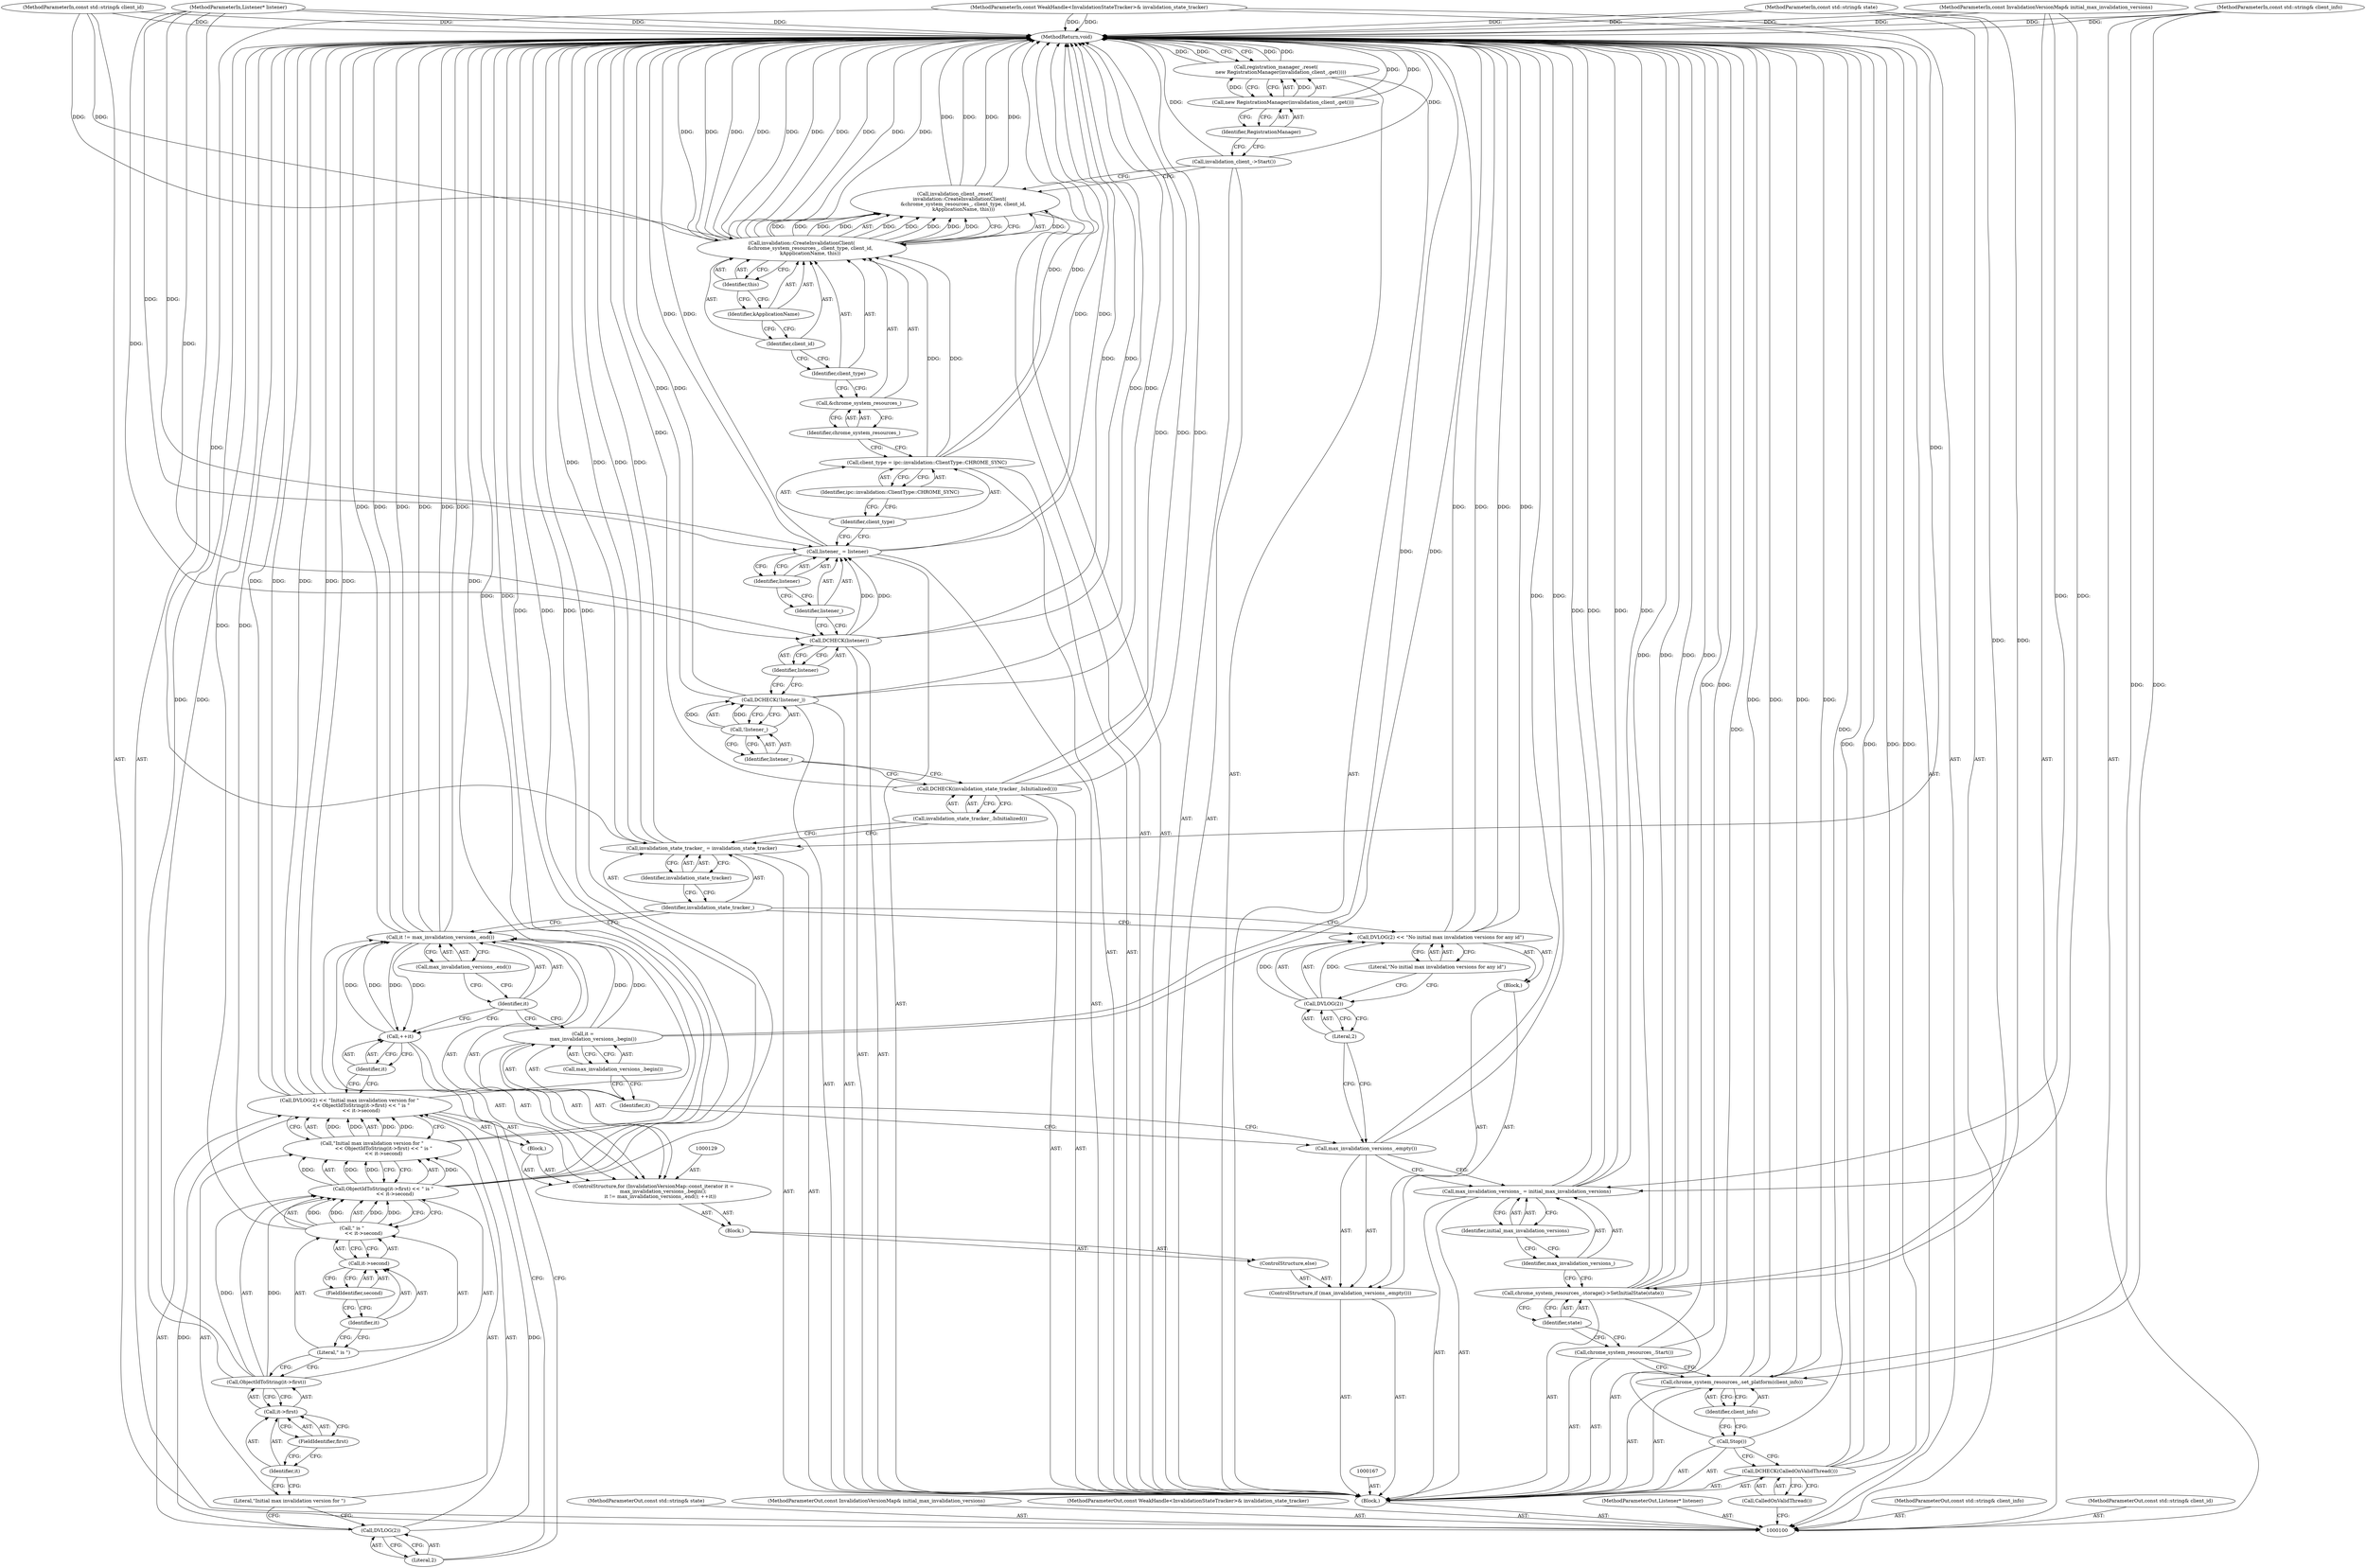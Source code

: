 digraph "1_Chrome_8a50f99c25fb70ff43aaa82b6f9569db383f0ca8_8" {
"1000183" [label="(MethodReturn,void)"];
"1000111" [label="(Call,chrome_system_resources_.set_platform(client_info))"];
"1000112" [label="(Identifier,client_info)"];
"1000113" [label="(Call,chrome_system_resources_.Start())"];
"1000114" [label="(Call,chrome_system_resources_.storage()->SetInitialState(state))"];
"1000115" [label="(Identifier,state)"];
"1000116" [label="(Call,max_invalidation_versions_ = initial_max_invalidation_versions)"];
"1000117" [label="(Identifier,max_invalidation_versions_)"];
"1000118" [label="(Identifier,initial_max_invalidation_versions)"];
"1000119" [label="(ControlStructure,if (max_invalidation_versions_.empty()))"];
"1000121" [label="(Block,)"];
"1000120" [label="(Call,max_invalidation_versions_.empty())"];
"1000124" [label="(Literal,2)"];
"1000125" [label="(Literal,\"No initial max invalidation versions for any id\")"];
"1000122" [label="(Call,DVLOG(2) << \"No initial max invalidation versions for any id\")"];
"1000123" [label="(Call,DVLOG(2))"];
"1000126" [label="(ControlStructure,else)"];
"1000127" [label="(Block,)"];
"1000128" [label="(ControlStructure,for (InvalidationVersionMap::const_iterator it =\n             max_invalidation_versions_.begin();\n         it != max_invalidation_versions_.end(); ++it))"];
"1000130" [label="(Call,it =\n             max_invalidation_versions_.begin())"];
"1000131" [label="(Identifier,it)"];
"1000102" [label="(MethodParameterIn,const std::string& client_info)"];
"1000291" [label="(MethodParameterOut,const std::string& client_info)"];
"1000101" [label="(MethodParameterIn,const std::string& client_id)"];
"1000290" [label="(MethodParameterOut,const std::string& client_id)"];
"1000132" [label="(Call,max_invalidation_versions_.begin())"];
"1000135" [label="(Call,max_invalidation_versions_.end())"];
"1000136" [label="(Call,++it)"];
"1000137" [label="(Identifier,it)"];
"1000138" [label="(Block,)"];
"1000133" [label="(Call,it != max_invalidation_versions_.end())"];
"1000134" [label="(Identifier,it)"];
"1000141" [label="(Literal,2)"];
"1000142" [label="(Call,\"Initial max invalidation version for \"\n               << ObjectIdToString(it->first) << \" is \"\n               << it->second)"];
"1000143" [label="(Literal,\"Initial max invalidation version for \")"];
"1000139" [label="(Call,DVLOG(2) << \"Initial max invalidation version for \"\n               << ObjectIdToString(it->first) << \" is \"\n               << it->second)"];
"1000140" [label="(Call,DVLOG(2))"];
"1000144" [label="(Call,ObjectIdToString(it->first) << \" is \"\n               << it->second)"];
"1000145" [label="(Call,ObjectIdToString(it->first))"];
"1000146" [label="(Call,it->first)"];
"1000147" [label="(Identifier,it)"];
"1000148" [label="(FieldIdentifier,first)"];
"1000149" [label="(Call,\" is \"\n               << it->second)"];
"1000150" [label="(Literal,\" is \")"];
"1000151" [label="(Call,it->second)"];
"1000152" [label="(Identifier,it)"];
"1000153" [label="(FieldIdentifier,second)"];
"1000154" [label="(Call,invalidation_state_tracker_ = invalidation_state_tracker)"];
"1000155" [label="(Identifier,invalidation_state_tracker_)"];
"1000156" [label="(Identifier,invalidation_state_tracker)"];
"1000157" [label="(Call,DCHECK(invalidation_state_tracker_.IsInitialized()))"];
"1000158" [label="(Call,invalidation_state_tracker_.IsInitialized())"];
"1000103" [label="(MethodParameterIn,const std::string& state)"];
"1000292" [label="(MethodParameterOut,const std::string& state)"];
"1000161" [label="(Identifier,listener_)"];
"1000159" [label="(Call,DCHECK(!listener_))"];
"1000160" [label="(Call,!listener_)"];
"1000162" [label="(Call,DCHECK(listener))"];
"1000163" [label="(Identifier,listener)"];
"1000166" [label="(Identifier,listener)"];
"1000164" [label="(Call,listener_ = listener)"];
"1000165" [label="(Identifier,listener_)"];
"1000170" [label="(Identifier,ipc::invalidation::ClientType::CHROME_SYNC)"];
"1000168" [label="(Call,client_type = ipc::invalidation::ClientType::CHROME_SYNC)"];
"1000169" [label="(Identifier,client_type)"];
"1000171" [label="(Call,invalidation_client_.reset(\n      invalidation::CreateInvalidationClient(\n           &chrome_system_resources_, client_type, client_id,\n           kApplicationName, this)))"];
"1000172" [label="(Call,invalidation::CreateInvalidationClient(\n           &chrome_system_resources_, client_type, client_id,\n           kApplicationName, this))"];
"1000173" [label="(Call,&chrome_system_resources_)"];
"1000174" [label="(Identifier,chrome_system_resources_)"];
"1000175" [label="(Identifier,client_type)"];
"1000176" [label="(Identifier,client_id)"];
"1000177" [label="(Identifier,kApplicationName)"];
"1000178" [label="(Identifier,this)"];
"1000179" [label="(Call,invalidation_client_->Start())"];
"1000104" [label="(MethodParameterIn,const InvalidationVersionMap& initial_max_invalidation_versions)"];
"1000293" [label="(MethodParameterOut,const InvalidationVersionMap& initial_max_invalidation_versions)"];
"1000180" [label="(Call,registration_manager_.reset(\n      new RegistrationManager(invalidation_client_.get())))"];
"1000182" [label="(Identifier,RegistrationManager)"];
"1000181" [label="(Call,new RegistrationManager(invalidation_client_.get()))"];
"1000105" [label="(MethodParameterIn,const WeakHandle<InvalidationStateTracker>& invalidation_state_tracker)"];
"1000294" [label="(MethodParameterOut,const WeakHandle<InvalidationStateTracker>& invalidation_state_tracker)"];
"1000107" [label="(Block,)"];
"1000106" [label="(MethodParameterIn,Listener* listener)"];
"1000295" [label="(MethodParameterOut,Listener* listener)"];
"1000108" [label="(Call,DCHECK(CalledOnValidThread()))"];
"1000109" [label="(Call,CalledOnValidThread())"];
"1000110" [label="(Call,Stop())"];
"1000183" -> "1000100"  [label="AST: "];
"1000183" -> "1000180"  [label="CFG: "];
"1000108" -> "1000183"  [label="DDG: "];
"1000108" -> "1000183"  [label="DDG: "];
"1000149" -> "1000183"  [label="DDG: "];
"1000157" -> "1000183"  [label="DDG: "];
"1000157" -> "1000183"  [label="DDG: "];
"1000105" -> "1000183"  [label="DDG: "];
"1000180" -> "1000183"  [label="DDG: "];
"1000180" -> "1000183"  [label="DDG: "];
"1000116" -> "1000183"  [label="DDG: "];
"1000116" -> "1000183"  [label="DDG: "];
"1000154" -> "1000183"  [label="DDG: "];
"1000154" -> "1000183"  [label="DDG: "];
"1000164" -> "1000183"  [label="DDG: "];
"1000164" -> "1000183"  [label="DDG: "];
"1000181" -> "1000183"  [label="DDG: "];
"1000172" -> "1000183"  [label="DDG: "];
"1000172" -> "1000183"  [label="DDG: "];
"1000172" -> "1000183"  [label="DDG: "];
"1000172" -> "1000183"  [label="DDG: "];
"1000172" -> "1000183"  [label="DDG: "];
"1000159" -> "1000183"  [label="DDG: "];
"1000159" -> "1000183"  [label="DDG: "];
"1000171" -> "1000183"  [label="DDG: "];
"1000171" -> "1000183"  [label="DDG: "];
"1000139" -> "1000183"  [label="DDG: "];
"1000139" -> "1000183"  [label="DDG: "];
"1000139" -> "1000183"  [label="DDG: "];
"1000179" -> "1000183"  [label="DDG: "];
"1000104" -> "1000183"  [label="DDG: "];
"1000114" -> "1000183"  [label="DDG: "];
"1000114" -> "1000183"  [label="DDG: "];
"1000122" -> "1000183"  [label="DDG: "];
"1000122" -> "1000183"  [label="DDG: "];
"1000130" -> "1000183"  [label="DDG: "];
"1000142" -> "1000183"  [label="DDG: "];
"1000133" -> "1000183"  [label="DDG: "];
"1000133" -> "1000183"  [label="DDG: "];
"1000133" -> "1000183"  [label="DDG: "];
"1000103" -> "1000183"  [label="DDG: "];
"1000144" -> "1000183"  [label="DDG: "];
"1000144" -> "1000183"  [label="DDG: "];
"1000102" -> "1000183"  [label="DDG: "];
"1000111" -> "1000183"  [label="DDG: "];
"1000111" -> "1000183"  [label="DDG: "];
"1000113" -> "1000183"  [label="DDG: "];
"1000101" -> "1000183"  [label="DDG: "];
"1000110" -> "1000183"  [label="DDG: "];
"1000120" -> "1000183"  [label="DDG: "];
"1000168" -> "1000183"  [label="DDG: "];
"1000162" -> "1000183"  [label="DDG: "];
"1000145" -> "1000183"  [label="DDG: "];
"1000106" -> "1000183"  [label="DDG: "];
"1000111" -> "1000107"  [label="AST: "];
"1000111" -> "1000112"  [label="CFG: "];
"1000112" -> "1000111"  [label="AST: "];
"1000113" -> "1000111"  [label="CFG: "];
"1000111" -> "1000183"  [label="DDG: "];
"1000111" -> "1000183"  [label="DDG: "];
"1000102" -> "1000111"  [label="DDG: "];
"1000112" -> "1000111"  [label="AST: "];
"1000112" -> "1000110"  [label="CFG: "];
"1000111" -> "1000112"  [label="CFG: "];
"1000113" -> "1000107"  [label="AST: "];
"1000113" -> "1000111"  [label="CFG: "];
"1000115" -> "1000113"  [label="CFG: "];
"1000113" -> "1000183"  [label="DDG: "];
"1000114" -> "1000107"  [label="AST: "];
"1000114" -> "1000115"  [label="CFG: "];
"1000115" -> "1000114"  [label="AST: "];
"1000117" -> "1000114"  [label="CFG: "];
"1000114" -> "1000183"  [label="DDG: "];
"1000114" -> "1000183"  [label="DDG: "];
"1000103" -> "1000114"  [label="DDG: "];
"1000115" -> "1000114"  [label="AST: "];
"1000115" -> "1000113"  [label="CFG: "];
"1000114" -> "1000115"  [label="CFG: "];
"1000116" -> "1000107"  [label="AST: "];
"1000116" -> "1000118"  [label="CFG: "];
"1000117" -> "1000116"  [label="AST: "];
"1000118" -> "1000116"  [label="AST: "];
"1000120" -> "1000116"  [label="CFG: "];
"1000116" -> "1000183"  [label="DDG: "];
"1000116" -> "1000183"  [label="DDG: "];
"1000104" -> "1000116"  [label="DDG: "];
"1000117" -> "1000116"  [label="AST: "];
"1000117" -> "1000114"  [label="CFG: "];
"1000118" -> "1000117"  [label="CFG: "];
"1000118" -> "1000116"  [label="AST: "];
"1000118" -> "1000117"  [label="CFG: "];
"1000116" -> "1000118"  [label="CFG: "];
"1000119" -> "1000107"  [label="AST: "];
"1000120" -> "1000119"  [label="AST: "];
"1000121" -> "1000119"  [label="AST: "];
"1000126" -> "1000119"  [label="AST: "];
"1000121" -> "1000119"  [label="AST: "];
"1000122" -> "1000121"  [label="AST: "];
"1000120" -> "1000119"  [label="AST: "];
"1000120" -> "1000116"  [label="CFG: "];
"1000124" -> "1000120"  [label="CFG: "];
"1000131" -> "1000120"  [label="CFG: "];
"1000120" -> "1000183"  [label="DDG: "];
"1000124" -> "1000123"  [label="AST: "];
"1000124" -> "1000120"  [label="CFG: "];
"1000123" -> "1000124"  [label="CFG: "];
"1000125" -> "1000122"  [label="AST: "];
"1000125" -> "1000123"  [label="CFG: "];
"1000122" -> "1000125"  [label="CFG: "];
"1000122" -> "1000121"  [label="AST: "];
"1000122" -> "1000125"  [label="CFG: "];
"1000123" -> "1000122"  [label="AST: "];
"1000125" -> "1000122"  [label="AST: "];
"1000155" -> "1000122"  [label="CFG: "];
"1000122" -> "1000183"  [label="DDG: "];
"1000122" -> "1000183"  [label="DDG: "];
"1000123" -> "1000122"  [label="DDG: "];
"1000123" -> "1000122"  [label="AST: "];
"1000123" -> "1000124"  [label="CFG: "];
"1000124" -> "1000123"  [label="AST: "];
"1000125" -> "1000123"  [label="CFG: "];
"1000123" -> "1000122"  [label="DDG: "];
"1000126" -> "1000119"  [label="AST: "];
"1000127" -> "1000126"  [label="AST: "];
"1000127" -> "1000126"  [label="AST: "];
"1000128" -> "1000127"  [label="AST: "];
"1000128" -> "1000127"  [label="AST: "];
"1000129" -> "1000128"  [label="AST: "];
"1000130" -> "1000128"  [label="AST: "];
"1000133" -> "1000128"  [label="AST: "];
"1000136" -> "1000128"  [label="AST: "];
"1000138" -> "1000128"  [label="AST: "];
"1000130" -> "1000128"  [label="AST: "];
"1000130" -> "1000132"  [label="CFG: "];
"1000131" -> "1000130"  [label="AST: "];
"1000132" -> "1000130"  [label="AST: "];
"1000134" -> "1000130"  [label="CFG: "];
"1000130" -> "1000183"  [label="DDG: "];
"1000130" -> "1000133"  [label="DDG: "];
"1000131" -> "1000130"  [label="AST: "];
"1000131" -> "1000120"  [label="CFG: "];
"1000132" -> "1000131"  [label="CFG: "];
"1000102" -> "1000100"  [label="AST: "];
"1000102" -> "1000183"  [label="DDG: "];
"1000102" -> "1000111"  [label="DDG: "];
"1000291" -> "1000100"  [label="AST: "];
"1000101" -> "1000100"  [label="AST: "];
"1000101" -> "1000183"  [label="DDG: "];
"1000101" -> "1000172"  [label="DDG: "];
"1000290" -> "1000100"  [label="AST: "];
"1000132" -> "1000130"  [label="AST: "];
"1000132" -> "1000131"  [label="CFG: "];
"1000130" -> "1000132"  [label="CFG: "];
"1000135" -> "1000133"  [label="AST: "];
"1000135" -> "1000134"  [label="CFG: "];
"1000133" -> "1000135"  [label="CFG: "];
"1000136" -> "1000128"  [label="AST: "];
"1000136" -> "1000137"  [label="CFG: "];
"1000137" -> "1000136"  [label="AST: "];
"1000134" -> "1000136"  [label="CFG: "];
"1000136" -> "1000133"  [label="DDG: "];
"1000133" -> "1000136"  [label="DDG: "];
"1000137" -> "1000136"  [label="AST: "];
"1000137" -> "1000139"  [label="CFG: "];
"1000136" -> "1000137"  [label="CFG: "];
"1000138" -> "1000128"  [label="AST: "];
"1000139" -> "1000138"  [label="AST: "];
"1000133" -> "1000128"  [label="AST: "];
"1000133" -> "1000135"  [label="CFG: "];
"1000134" -> "1000133"  [label="AST: "];
"1000135" -> "1000133"  [label="AST: "];
"1000141" -> "1000133"  [label="CFG: "];
"1000155" -> "1000133"  [label="CFG: "];
"1000133" -> "1000183"  [label="DDG: "];
"1000133" -> "1000183"  [label="DDG: "];
"1000133" -> "1000183"  [label="DDG: "];
"1000136" -> "1000133"  [label="DDG: "];
"1000130" -> "1000133"  [label="DDG: "];
"1000133" -> "1000136"  [label="DDG: "];
"1000134" -> "1000133"  [label="AST: "];
"1000134" -> "1000130"  [label="CFG: "];
"1000134" -> "1000136"  [label="CFG: "];
"1000135" -> "1000134"  [label="CFG: "];
"1000141" -> "1000140"  [label="AST: "];
"1000141" -> "1000133"  [label="CFG: "];
"1000140" -> "1000141"  [label="CFG: "];
"1000142" -> "1000139"  [label="AST: "];
"1000142" -> "1000144"  [label="CFG: "];
"1000143" -> "1000142"  [label="AST: "];
"1000144" -> "1000142"  [label="AST: "];
"1000139" -> "1000142"  [label="CFG: "];
"1000142" -> "1000183"  [label="DDG: "];
"1000142" -> "1000139"  [label="DDG: "];
"1000142" -> "1000139"  [label="DDG: "];
"1000144" -> "1000142"  [label="DDG: "];
"1000144" -> "1000142"  [label="DDG: "];
"1000143" -> "1000142"  [label="AST: "];
"1000143" -> "1000140"  [label="CFG: "];
"1000147" -> "1000143"  [label="CFG: "];
"1000139" -> "1000138"  [label="AST: "];
"1000139" -> "1000142"  [label="CFG: "];
"1000140" -> "1000139"  [label="AST: "];
"1000142" -> "1000139"  [label="AST: "];
"1000137" -> "1000139"  [label="CFG: "];
"1000139" -> "1000183"  [label="DDG: "];
"1000139" -> "1000183"  [label="DDG: "];
"1000139" -> "1000183"  [label="DDG: "];
"1000140" -> "1000139"  [label="DDG: "];
"1000142" -> "1000139"  [label="DDG: "];
"1000142" -> "1000139"  [label="DDG: "];
"1000140" -> "1000139"  [label="AST: "];
"1000140" -> "1000141"  [label="CFG: "];
"1000141" -> "1000140"  [label="AST: "];
"1000143" -> "1000140"  [label="CFG: "];
"1000140" -> "1000139"  [label="DDG: "];
"1000144" -> "1000142"  [label="AST: "];
"1000144" -> "1000149"  [label="CFG: "];
"1000145" -> "1000144"  [label="AST: "];
"1000149" -> "1000144"  [label="AST: "];
"1000142" -> "1000144"  [label="CFG: "];
"1000144" -> "1000183"  [label="DDG: "];
"1000144" -> "1000183"  [label="DDG: "];
"1000144" -> "1000142"  [label="DDG: "];
"1000144" -> "1000142"  [label="DDG: "];
"1000145" -> "1000144"  [label="DDG: "];
"1000149" -> "1000144"  [label="DDG: "];
"1000149" -> "1000144"  [label="DDG: "];
"1000145" -> "1000144"  [label="AST: "];
"1000145" -> "1000146"  [label="CFG: "];
"1000146" -> "1000145"  [label="AST: "];
"1000150" -> "1000145"  [label="CFG: "];
"1000145" -> "1000183"  [label="DDG: "];
"1000145" -> "1000144"  [label="DDG: "];
"1000146" -> "1000145"  [label="AST: "];
"1000146" -> "1000148"  [label="CFG: "];
"1000147" -> "1000146"  [label="AST: "];
"1000148" -> "1000146"  [label="AST: "];
"1000145" -> "1000146"  [label="CFG: "];
"1000147" -> "1000146"  [label="AST: "];
"1000147" -> "1000143"  [label="CFG: "];
"1000148" -> "1000147"  [label="CFG: "];
"1000148" -> "1000146"  [label="AST: "];
"1000148" -> "1000147"  [label="CFG: "];
"1000146" -> "1000148"  [label="CFG: "];
"1000149" -> "1000144"  [label="AST: "];
"1000149" -> "1000151"  [label="CFG: "];
"1000150" -> "1000149"  [label="AST: "];
"1000151" -> "1000149"  [label="AST: "];
"1000144" -> "1000149"  [label="CFG: "];
"1000149" -> "1000183"  [label="DDG: "];
"1000149" -> "1000144"  [label="DDG: "];
"1000149" -> "1000144"  [label="DDG: "];
"1000150" -> "1000149"  [label="AST: "];
"1000150" -> "1000145"  [label="CFG: "];
"1000152" -> "1000150"  [label="CFG: "];
"1000151" -> "1000149"  [label="AST: "];
"1000151" -> "1000153"  [label="CFG: "];
"1000152" -> "1000151"  [label="AST: "];
"1000153" -> "1000151"  [label="AST: "];
"1000149" -> "1000151"  [label="CFG: "];
"1000152" -> "1000151"  [label="AST: "];
"1000152" -> "1000150"  [label="CFG: "];
"1000153" -> "1000152"  [label="CFG: "];
"1000153" -> "1000151"  [label="AST: "];
"1000153" -> "1000152"  [label="CFG: "];
"1000151" -> "1000153"  [label="CFG: "];
"1000154" -> "1000107"  [label="AST: "];
"1000154" -> "1000156"  [label="CFG: "];
"1000155" -> "1000154"  [label="AST: "];
"1000156" -> "1000154"  [label="AST: "];
"1000158" -> "1000154"  [label="CFG: "];
"1000154" -> "1000183"  [label="DDG: "];
"1000154" -> "1000183"  [label="DDG: "];
"1000105" -> "1000154"  [label="DDG: "];
"1000155" -> "1000154"  [label="AST: "];
"1000155" -> "1000122"  [label="CFG: "];
"1000155" -> "1000133"  [label="CFG: "];
"1000156" -> "1000155"  [label="CFG: "];
"1000156" -> "1000154"  [label="AST: "];
"1000156" -> "1000155"  [label="CFG: "];
"1000154" -> "1000156"  [label="CFG: "];
"1000157" -> "1000107"  [label="AST: "];
"1000157" -> "1000158"  [label="CFG: "];
"1000158" -> "1000157"  [label="AST: "];
"1000161" -> "1000157"  [label="CFG: "];
"1000157" -> "1000183"  [label="DDG: "];
"1000157" -> "1000183"  [label="DDG: "];
"1000158" -> "1000157"  [label="AST: "];
"1000158" -> "1000154"  [label="CFG: "];
"1000157" -> "1000158"  [label="CFG: "];
"1000103" -> "1000100"  [label="AST: "];
"1000103" -> "1000183"  [label="DDG: "];
"1000103" -> "1000114"  [label="DDG: "];
"1000292" -> "1000100"  [label="AST: "];
"1000161" -> "1000160"  [label="AST: "];
"1000161" -> "1000157"  [label="CFG: "];
"1000160" -> "1000161"  [label="CFG: "];
"1000159" -> "1000107"  [label="AST: "];
"1000159" -> "1000160"  [label="CFG: "];
"1000160" -> "1000159"  [label="AST: "];
"1000163" -> "1000159"  [label="CFG: "];
"1000159" -> "1000183"  [label="DDG: "];
"1000159" -> "1000183"  [label="DDG: "];
"1000160" -> "1000159"  [label="DDG: "];
"1000160" -> "1000159"  [label="AST: "];
"1000160" -> "1000161"  [label="CFG: "];
"1000161" -> "1000160"  [label="AST: "];
"1000159" -> "1000160"  [label="CFG: "];
"1000160" -> "1000159"  [label="DDG: "];
"1000162" -> "1000107"  [label="AST: "];
"1000162" -> "1000163"  [label="CFG: "];
"1000163" -> "1000162"  [label="AST: "];
"1000165" -> "1000162"  [label="CFG: "];
"1000162" -> "1000183"  [label="DDG: "];
"1000106" -> "1000162"  [label="DDG: "];
"1000162" -> "1000164"  [label="DDG: "];
"1000163" -> "1000162"  [label="AST: "];
"1000163" -> "1000159"  [label="CFG: "];
"1000162" -> "1000163"  [label="CFG: "];
"1000166" -> "1000164"  [label="AST: "];
"1000166" -> "1000165"  [label="CFG: "];
"1000164" -> "1000166"  [label="CFG: "];
"1000164" -> "1000107"  [label="AST: "];
"1000164" -> "1000166"  [label="CFG: "];
"1000165" -> "1000164"  [label="AST: "];
"1000166" -> "1000164"  [label="AST: "];
"1000169" -> "1000164"  [label="CFG: "];
"1000164" -> "1000183"  [label="DDG: "];
"1000164" -> "1000183"  [label="DDG: "];
"1000162" -> "1000164"  [label="DDG: "];
"1000106" -> "1000164"  [label="DDG: "];
"1000165" -> "1000164"  [label="AST: "];
"1000165" -> "1000162"  [label="CFG: "];
"1000166" -> "1000165"  [label="CFG: "];
"1000170" -> "1000168"  [label="AST: "];
"1000170" -> "1000169"  [label="CFG: "];
"1000168" -> "1000170"  [label="CFG: "];
"1000168" -> "1000107"  [label="AST: "];
"1000168" -> "1000170"  [label="CFG: "];
"1000169" -> "1000168"  [label="AST: "];
"1000170" -> "1000168"  [label="AST: "];
"1000174" -> "1000168"  [label="CFG: "];
"1000168" -> "1000183"  [label="DDG: "];
"1000168" -> "1000172"  [label="DDG: "];
"1000169" -> "1000168"  [label="AST: "];
"1000169" -> "1000164"  [label="CFG: "];
"1000170" -> "1000169"  [label="CFG: "];
"1000171" -> "1000107"  [label="AST: "];
"1000171" -> "1000172"  [label="CFG: "];
"1000172" -> "1000171"  [label="AST: "];
"1000179" -> "1000171"  [label="CFG: "];
"1000171" -> "1000183"  [label="DDG: "];
"1000171" -> "1000183"  [label="DDG: "];
"1000172" -> "1000171"  [label="DDG: "];
"1000172" -> "1000171"  [label="DDG: "];
"1000172" -> "1000171"  [label="DDG: "];
"1000172" -> "1000171"  [label="DDG: "];
"1000172" -> "1000171"  [label="DDG: "];
"1000172" -> "1000171"  [label="AST: "];
"1000172" -> "1000178"  [label="CFG: "];
"1000173" -> "1000172"  [label="AST: "];
"1000175" -> "1000172"  [label="AST: "];
"1000176" -> "1000172"  [label="AST: "];
"1000177" -> "1000172"  [label="AST: "];
"1000178" -> "1000172"  [label="AST: "];
"1000171" -> "1000172"  [label="CFG: "];
"1000172" -> "1000183"  [label="DDG: "];
"1000172" -> "1000183"  [label="DDG: "];
"1000172" -> "1000183"  [label="DDG: "];
"1000172" -> "1000183"  [label="DDG: "];
"1000172" -> "1000183"  [label="DDG: "];
"1000172" -> "1000171"  [label="DDG: "];
"1000172" -> "1000171"  [label="DDG: "];
"1000172" -> "1000171"  [label="DDG: "];
"1000172" -> "1000171"  [label="DDG: "];
"1000172" -> "1000171"  [label="DDG: "];
"1000168" -> "1000172"  [label="DDG: "];
"1000101" -> "1000172"  [label="DDG: "];
"1000173" -> "1000172"  [label="AST: "];
"1000173" -> "1000174"  [label="CFG: "];
"1000174" -> "1000173"  [label="AST: "];
"1000175" -> "1000173"  [label="CFG: "];
"1000174" -> "1000173"  [label="AST: "];
"1000174" -> "1000168"  [label="CFG: "];
"1000173" -> "1000174"  [label="CFG: "];
"1000175" -> "1000172"  [label="AST: "];
"1000175" -> "1000173"  [label="CFG: "];
"1000176" -> "1000175"  [label="CFG: "];
"1000176" -> "1000172"  [label="AST: "];
"1000176" -> "1000175"  [label="CFG: "];
"1000177" -> "1000176"  [label="CFG: "];
"1000177" -> "1000172"  [label="AST: "];
"1000177" -> "1000176"  [label="CFG: "];
"1000178" -> "1000177"  [label="CFG: "];
"1000178" -> "1000172"  [label="AST: "];
"1000178" -> "1000177"  [label="CFG: "];
"1000172" -> "1000178"  [label="CFG: "];
"1000179" -> "1000107"  [label="AST: "];
"1000179" -> "1000171"  [label="CFG: "];
"1000182" -> "1000179"  [label="CFG: "];
"1000179" -> "1000183"  [label="DDG: "];
"1000104" -> "1000100"  [label="AST: "];
"1000104" -> "1000183"  [label="DDG: "];
"1000104" -> "1000116"  [label="DDG: "];
"1000293" -> "1000100"  [label="AST: "];
"1000180" -> "1000107"  [label="AST: "];
"1000180" -> "1000181"  [label="CFG: "];
"1000181" -> "1000180"  [label="AST: "];
"1000183" -> "1000180"  [label="CFG: "];
"1000180" -> "1000183"  [label="DDG: "];
"1000180" -> "1000183"  [label="DDG: "];
"1000181" -> "1000180"  [label="DDG: "];
"1000182" -> "1000181"  [label="AST: "];
"1000182" -> "1000179"  [label="CFG: "];
"1000181" -> "1000182"  [label="CFG: "];
"1000181" -> "1000180"  [label="AST: "];
"1000181" -> "1000182"  [label="CFG: "];
"1000182" -> "1000181"  [label="AST: "];
"1000180" -> "1000181"  [label="CFG: "];
"1000181" -> "1000183"  [label="DDG: "];
"1000181" -> "1000180"  [label="DDG: "];
"1000105" -> "1000100"  [label="AST: "];
"1000105" -> "1000183"  [label="DDG: "];
"1000105" -> "1000154"  [label="DDG: "];
"1000294" -> "1000100"  [label="AST: "];
"1000107" -> "1000100"  [label="AST: "];
"1000108" -> "1000107"  [label="AST: "];
"1000110" -> "1000107"  [label="AST: "];
"1000111" -> "1000107"  [label="AST: "];
"1000113" -> "1000107"  [label="AST: "];
"1000114" -> "1000107"  [label="AST: "];
"1000116" -> "1000107"  [label="AST: "];
"1000119" -> "1000107"  [label="AST: "];
"1000154" -> "1000107"  [label="AST: "];
"1000157" -> "1000107"  [label="AST: "];
"1000159" -> "1000107"  [label="AST: "];
"1000162" -> "1000107"  [label="AST: "];
"1000164" -> "1000107"  [label="AST: "];
"1000167" -> "1000107"  [label="AST: "];
"1000168" -> "1000107"  [label="AST: "];
"1000171" -> "1000107"  [label="AST: "];
"1000179" -> "1000107"  [label="AST: "];
"1000180" -> "1000107"  [label="AST: "];
"1000106" -> "1000100"  [label="AST: "];
"1000106" -> "1000183"  [label="DDG: "];
"1000106" -> "1000162"  [label="DDG: "];
"1000106" -> "1000164"  [label="DDG: "];
"1000295" -> "1000100"  [label="AST: "];
"1000108" -> "1000107"  [label="AST: "];
"1000108" -> "1000109"  [label="CFG: "];
"1000109" -> "1000108"  [label="AST: "];
"1000110" -> "1000108"  [label="CFG: "];
"1000108" -> "1000183"  [label="DDG: "];
"1000108" -> "1000183"  [label="DDG: "];
"1000109" -> "1000108"  [label="AST: "];
"1000109" -> "1000100"  [label="CFG: "];
"1000108" -> "1000109"  [label="CFG: "];
"1000110" -> "1000107"  [label="AST: "];
"1000110" -> "1000108"  [label="CFG: "];
"1000112" -> "1000110"  [label="CFG: "];
"1000110" -> "1000183"  [label="DDG: "];
}
